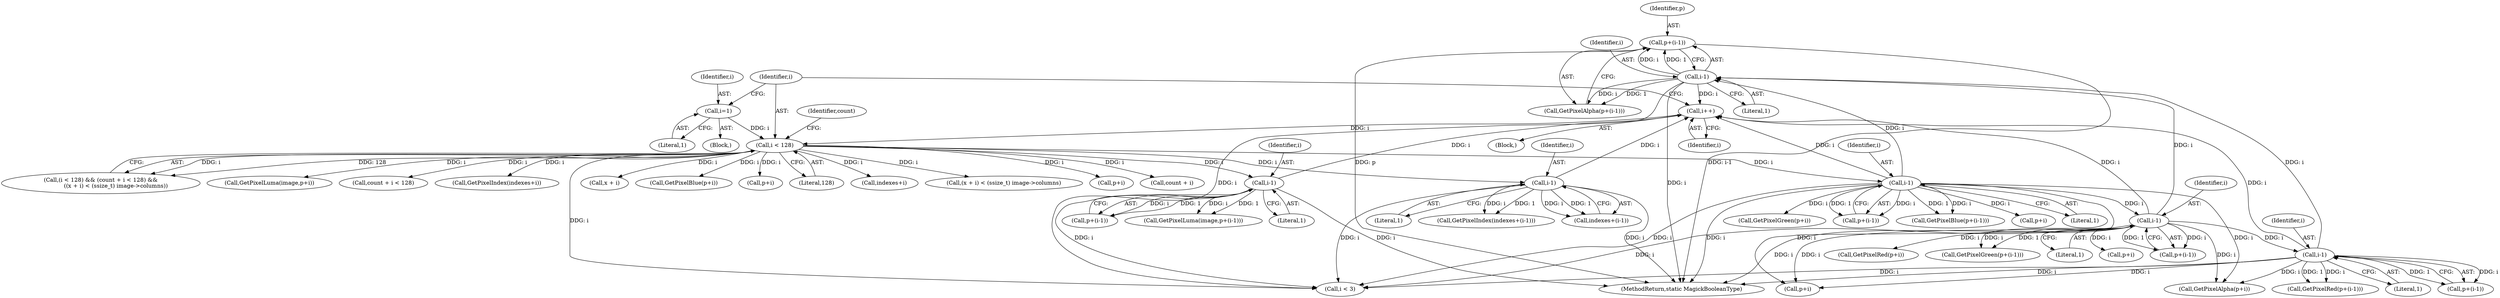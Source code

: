 digraph "0_ImageMagick_65f75a32a93ae4044c528a987a68366ecd4b46b9@pointer" {
"1001000" [label="(Call,p+(i-1))"];
"1001002" [label="(Call,i-1)"];
"1000983" [label="(Call,i-1)"];
"1000972" [label="(Call,i-1)"];
"1000960" [label="(Call,i-1)"];
"1000886" [label="(Call,i < 128)"];
"1001006" [label="(Call,i++)"];
"1000944" [label="(Call,i-1)"];
"1000921" [label="(Call,i-1)"];
"1000881" [label="(Call,i=1)"];
"1001002" [label="(Call,i-1)"];
"1001003" [label="(Identifier,i)"];
"1000942" [label="(Call,p+(i-1))"];
"1000969" [label="(Call,GetPixelGreen(p+(i-1)))"];
"1000973" [label="(Identifier,i)"];
"1001004" [label="(Literal,1)"];
"1000921" [label="(Call,i-1)"];
"1000923" [label="(Literal,1)"];
"1000970" [label="(Call,p+(i-1))"];
"1000985" [label="(Literal,1)"];
"1000937" [label="(Call,p+i)"];
"1000966" [label="(Call,p+i)"];
"1001009" [label="(Call,i < 3)"];
"1000980" [label="(Call,GetPixelRed(p+(i-1)))"];
"1000904" [label="(Block,)"];
"1000962" [label="(Literal,1)"];
"1000888" [label="(Literal,128)"];
"1000965" [label="(Call,GetPixelGreen(p+i))"];
"1000918" [label="(Call,GetPixelIndex(indexes+(i-1)))"];
"1000940" [label="(Call,GetPixelLuma(image,p+(i-1)))"];
"1000999" [label="(Call,GetPixelAlpha(p+(i-1)))"];
"1001173" [label="(MethodReturn,static MagickBooleanType)"];
"1000915" [label="(Call,indexes+i)"];
"1000892" [label="(Identifier,count)"];
"1000886" [label="(Call,i < 128)"];
"1000895" [label="(Call,(x + i) < (ssize_t) image->columns)"];
"1000954" [label="(Call,p+i)"];
"1000945" [label="(Identifier,i)"];
"1000891" [label="(Call,count + i)"];
"1000882" [label="(Identifier,i)"];
"1000958" [label="(Call,p+(i-1))"];
"1000976" [label="(Call,GetPixelRed(p+i))"];
"1000885" [label="(Call,(i < 128) && (count + i < 128) &&\n                 ((x + i) < (ssize_t) image->columns))"];
"1000944" [label="(Call,i-1)"];
"1000946" [label="(Literal,1)"];
"1000922" [label="(Identifier,i)"];
"1000957" [label="(Call,GetPixelBlue(p+(i-1)))"];
"1001007" [label="(Identifier,i)"];
"1000890" [label="(Call,count + i < 128)"];
"1000881" [label="(Call,i=1)"];
"1000880" [label="(Block,)"];
"1000935" [label="(Call,GetPixelLuma(image,p+i))"];
"1000883" [label="(Literal,1)"];
"1001006" [label="(Call,i++)"];
"1000887" [label="(Identifier,i)"];
"1000914" [label="(Call,GetPixelIndex(indexes+i))"];
"1000896" [label="(Call,x + i)"];
"1000984" [label="(Identifier,i)"];
"1000996" [label="(Call,p+i)"];
"1000919" [label="(Call,indexes+(i-1))"];
"1001001" [label="(Identifier,p)"];
"1000961" [label="(Identifier,i)"];
"1000983" [label="(Call,i-1)"];
"1000981" [label="(Call,p+(i-1))"];
"1001000" [label="(Call,p+(i-1))"];
"1000995" [label="(Call,GetPixelAlpha(p+i))"];
"1000974" [label="(Literal,1)"];
"1000953" [label="(Call,GetPixelBlue(p+i))"];
"1000960" [label="(Call,i-1)"];
"1000977" [label="(Call,p+i)"];
"1000972" [label="(Call,i-1)"];
"1001000" -> "1000999"  [label="AST: "];
"1001000" -> "1001002"  [label="CFG: "];
"1001001" -> "1001000"  [label="AST: "];
"1001002" -> "1001000"  [label="AST: "];
"1000999" -> "1001000"  [label="CFG: "];
"1001000" -> "1001173"  [label="DDG: p"];
"1001000" -> "1001173"  [label="DDG: i-1"];
"1001002" -> "1001000"  [label="DDG: i"];
"1001002" -> "1001000"  [label="DDG: 1"];
"1001002" -> "1001004"  [label="CFG: "];
"1001003" -> "1001002"  [label="AST: "];
"1001004" -> "1001002"  [label="AST: "];
"1001002" -> "1001173"  [label="DDG: i"];
"1001002" -> "1000999"  [label="DDG: i"];
"1001002" -> "1000999"  [label="DDG: 1"];
"1000983" -> "1001002"  [label="DDG: i"];
"1000972" -> "1001002"  [label="DDG: i"];
"1000960" -> "1001002"  [label="DDG: i"];
"1001002" -> "1001006"  [label="DDG: i"];
"1001002" -> "1001009"  [label="DDG: i"];
"1000983" -> "1000981"  [label="AST: "];
"1000983" -> "1000985"  [label="CFG: "];
"1000984" -> "1000983"  [label="AST: "];
"1000985" -> "1000983"  [label="AST: "];
"1000981" -> "1000983"  [label="CFG: "];
"1000983" -> "1001173"  [label="DDG: i"];
"1000983" -> "1000980"  [label="DDG: i"];
"1000983" -> "1000980"  [label="DDG: 1"];
"1000983" -> "1000981"  [label="DDG: i"];
"1000983" -> "1000981"  [label="DDG: 1"];
"1000972" -> "1000983"  [label="DDG: i"];
"1000983" -> "1000995"  [label="DDG: i"];
"1000983" -> "1000996"  [label="DDG: i"];
"1000983" -> "1001006"  [label="DDG: i"];
"1000983" -> "1001009"  [label="DDG: i"];
"1000972" -> "1000970"  [label="AST: "];
"1000972" -> "1000974"  [label="CFG: "];
"1000973" -> "1000972"  [label="AST: "];
"1000974" -> "1000972"  [label="AST: "];
"1000970" -> "1000972"  [label="CFG: "];
"1000972" -> "1001173"  [label="DDG: i"];
"1000972" -> "1000969"  [label="DDG: i"];
"1000972" -> "1000969"  [label="DDG: 1"];
"1000972" -> "1000970"  [label="DDG: i"];
"1000972" -> "1000970"  [label="DDG: 1"];
"1000960" -> "1000972"  [label="DDG: i"];
"1000972" -> "1000976"  [label="DDG: i"];
"1000972" -> "1000977"  [label="DDG: i"];
"1000972" -> "1000995"  [label="DDG: i"];
"1000972" -> "1000996"  [label="DDG: i"];
"1000972" -> "1001006"  [label="DDG: i"];
"1000972" -> "1001009"  [label="DDG: i"];
"1000960" -> "1000958"  [label="AST: "];
"1000960" -> "1000962"  [label="CFG: "];
"1000961" -> "1000960"  [label="AST: "];
"1000962" -> "1000960"  [label="AST: "];
"1000958" -> "1000960"  [label="CFG: "];
"1000960" -> "1001173"  [label="DDG: i"];
"1000960" -> "1000957"  [label="DDG: i"];
"1000960" -> "1000957"  [label="DDG: 1"];
"1000960" -> "1000958"  [label="DDG: i"];
"1000960" -> "1000958"  [label="DDG: 1"];
"1000886" -> "1000960"  [label="DDG: i"];
"1000960" -> "1000965"  [label="DDG: i"];
"1000960" -> "1000966"  [label="DDG: i"];
"1000960" -> "1000995"  [label="DDG: i"];
"1000960" -> "1000996"  [label="DDG: i"];
"1000960" -> "1001006"  [label="DDG: i"];
"1000960" -> "1001009"  [label="DDG: i"];
"1000886" -> "1000885"  [label="AST: "];
"1000886" -> "1000888"  [label="CFG: "];
"1000887" -> "1000886"  [label="AST: "];
"1000888" -> "1000886"  [label="AST: "];
"1000892" -> "1000886"  [label="CFG: "];
"1000885" -> "1000886"  [label="CFG: "];
"1000886" -> "1000885"  [label="DDG: i"];
"1000886" -> "1000885"  [label="DDG: 128"];
"1001006" -> "1000886"  [label="DDG: i"];
"1000881" -> "1000886"  [label="DDG: i"];
"1000886" -> "1000890"  [label="DDG: i"];
"1000886" -> "1000891"  [label="DDG: i"];
"1000886" -> "1000895"  [label="DDG: i"];
"1000886" -> "1000896"  [label="DDG: i"];
"1000886" -> "1000914"  [label="DDG: i"];
"1000886" -> "1000915"  [label="DDG: i"];
"1000886" -> "1000921"  [label="DDG: i"];
"1000886" -> "1000935"  [label="DDG: i"];
"1000886" -> "1000937"  [label="DDG: i"];
"1000886" -> "1000944"  [label="DDG: i"];
"1000886" -> "1000953"  [label="DDG: i"];
"1000886" -> "1000954"  [label="DDG: i"];
"1000886" -> "1001009"  [label="DDG: i"];
"1001006" -> "1000904"  [label="AST: "];
"1001006" -> "1001007"  [label="CFG: "];
"1001007" -> "1001006"  [label="AST: "];
"1000887" -> "1001006"  [label="CFG: "];
"1000944" -> "1001006"  [label="DDG: i"];
"1000921" -> "1001006"  [label="DDG: i"];
"1000944" -> "1000942"  [label="AST: "];
"1000944" -> "1000946"  [label="CFG: "];
"1000945" -> "1000944"  [label="AST: "];
"1000946" -> "1000944"  [label="AST: "];
"1000942" -> "1000944"  [label="CFG: "];
"1000944" -> "1001173"  [label="DDG: i"];
"1000944" -> "1000940"  [label="DDG: i"];
"1000944" -> "1000940"  [label="DDG: 1"];
"1000944" -> "1000942"  [label="DDG: i"];
"1000944" -> "1000942"  [label="DDG: 1"];
"1000944" -> "1001009"  [label="DDG: i"];
"1000921" -> "1000919"  [label="AST: "];
"1000921" -> "1000923"  [label="CFG: "];
"1000922" -> "1000921"  [label="AST: "];
"1000923" -> "1000921"  [label="AST: "];
"1000919" -> "1000921"  [label="CFG: "];
"1000921" -> "1001173"  [label="DDG: i"];
"1000921" -> "1000918"  [label="DDG: i"];
"1000921" -> "1000918"  [label="DDG: 1"];
"1000921" -> "1000919"  [label="DDG: i"];
"1000921" -> "1000919"  [label="DDG: 1"];
"1000921" -> "1001009"  [label="DDG: i"];
"1000881" -> "1000880"  [label="AST: "];
"1000881" -> "1000883"  [label="CFG: "];
"1000882" -> "1000881"  [label="AST: "];
"1000883" -> "1000881"  [label="AST: "];
"1000887" -> "1000881"  [label="CFG: "];
}
